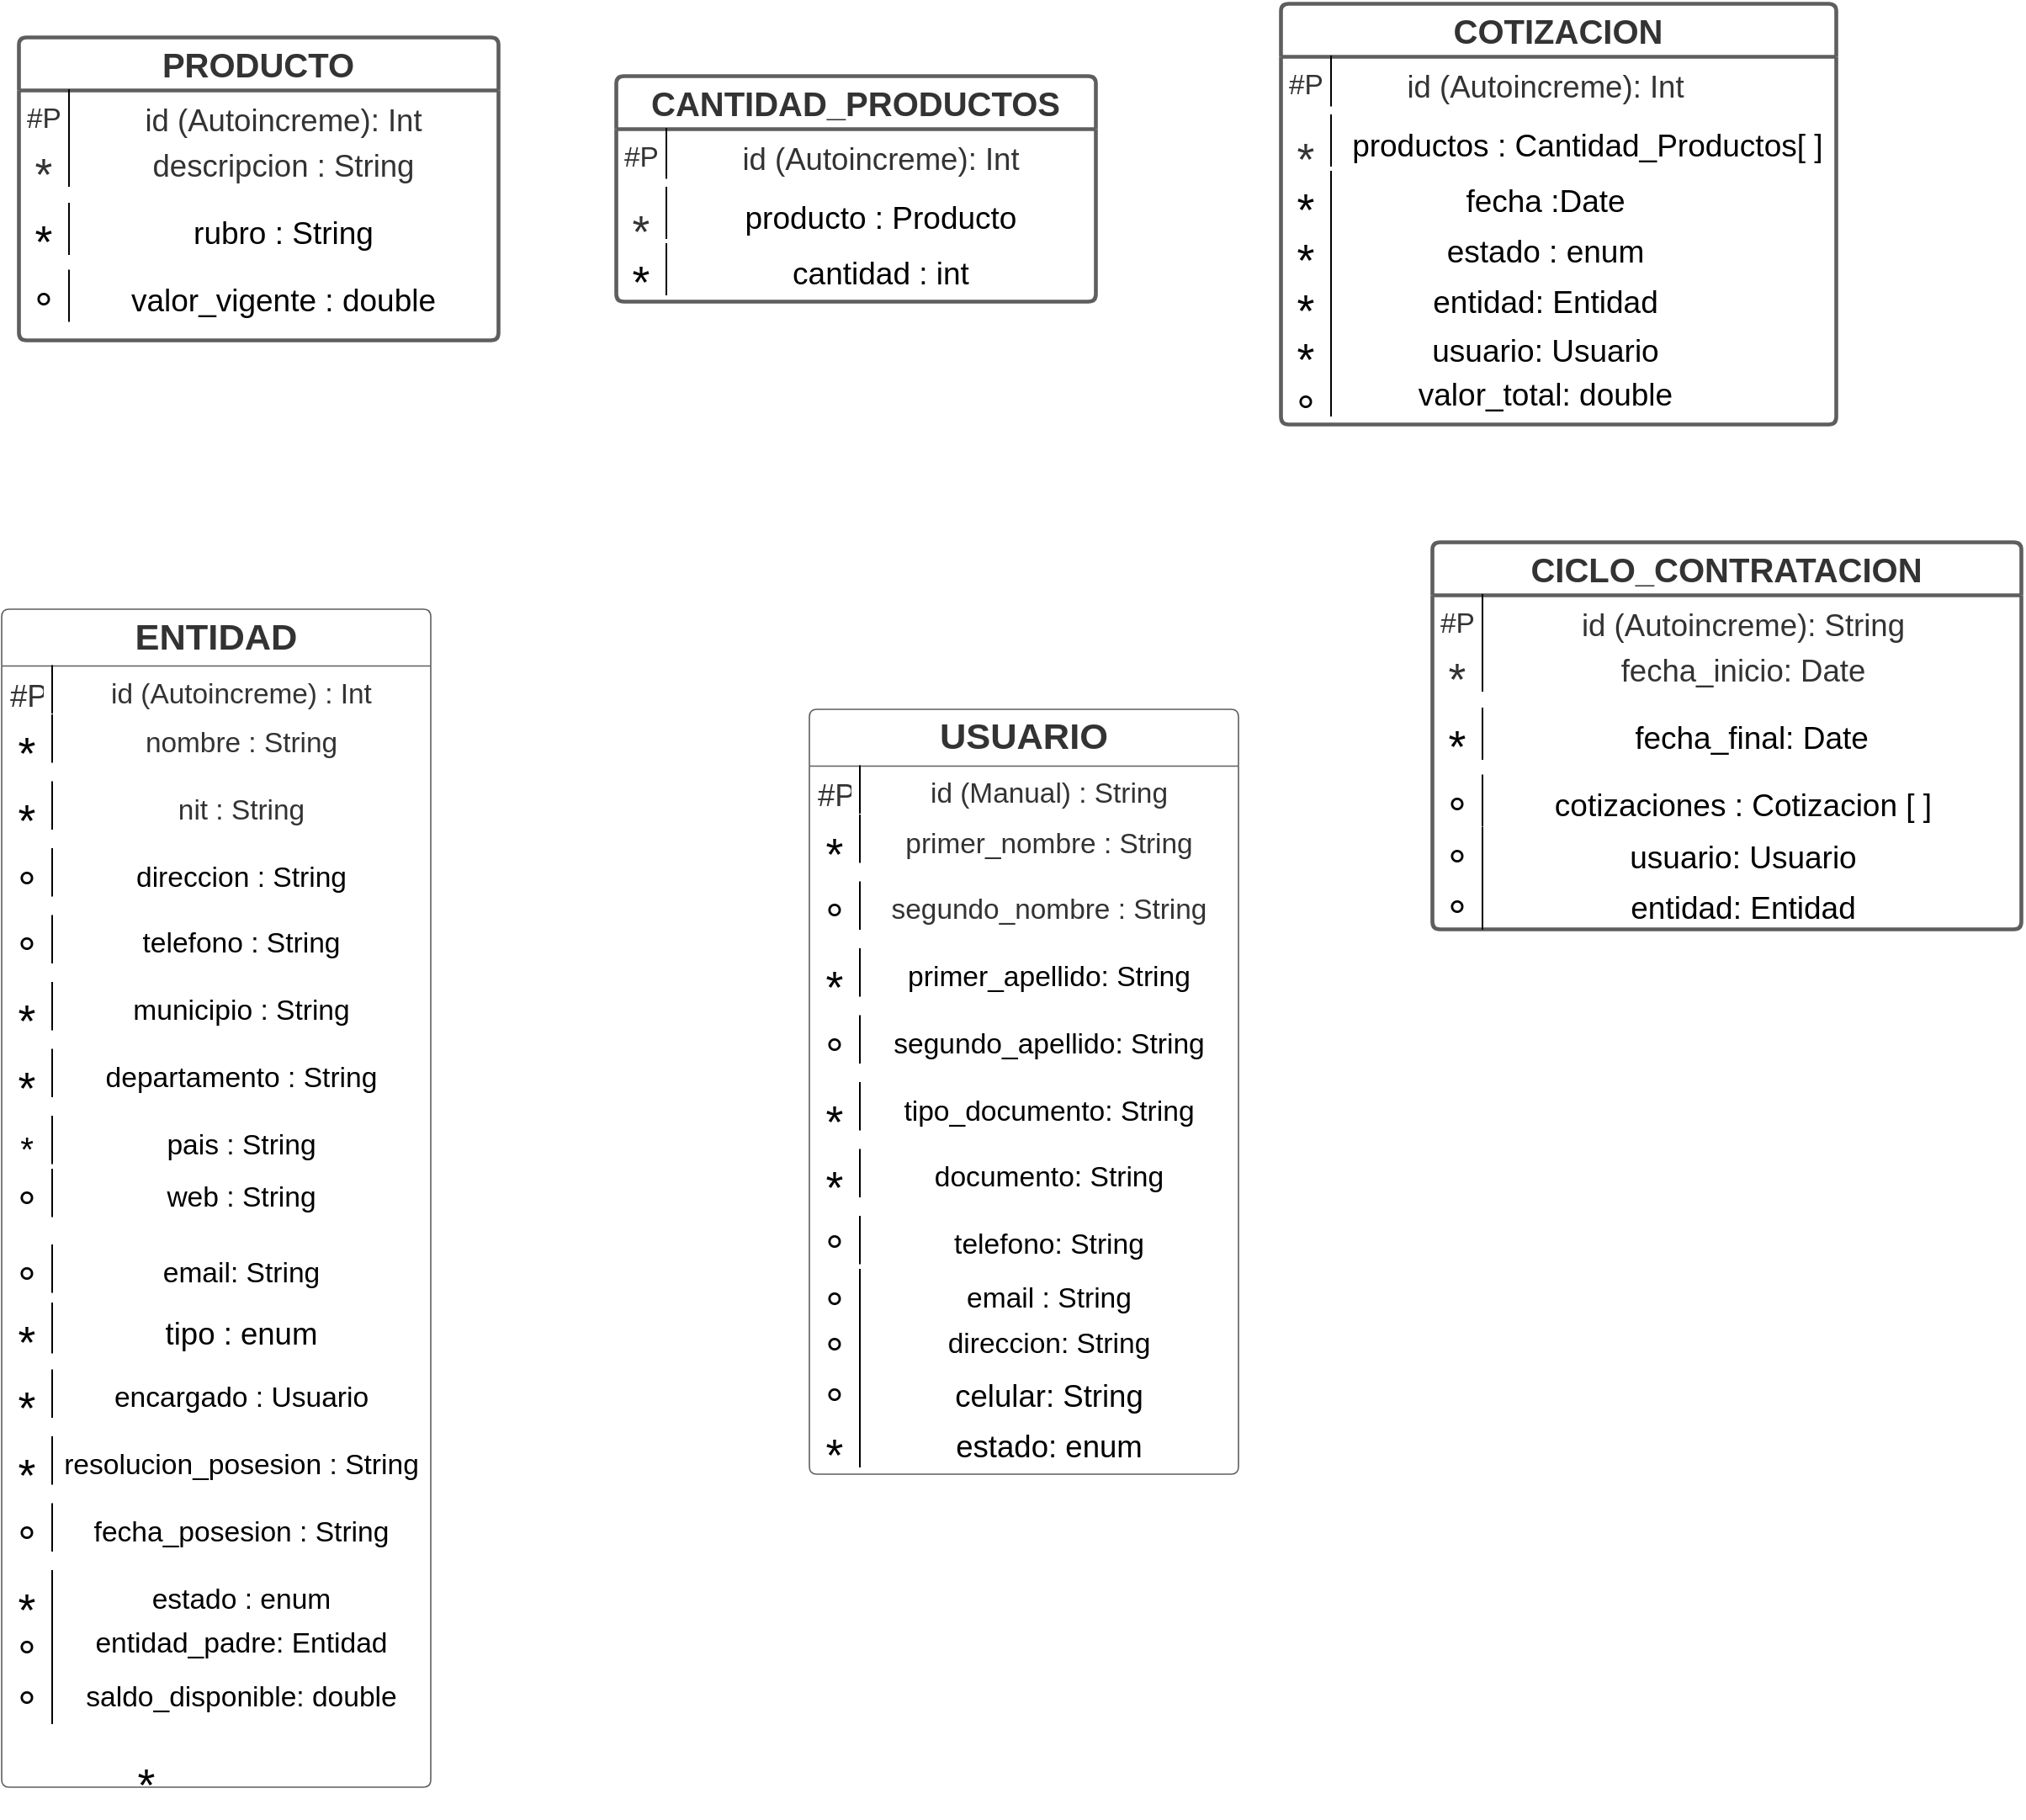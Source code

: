 <mxfile version="22.1.17" type="github">
  <diagram id="R2lEEEUBdFMjLlhIrx00" name="Page-1">
    <mxGraphModel dx="2173" dy="1787" grid="1" gridSize="10" guides="1" tooltips="1" connect="1" arrows="1" fold="1" page="1" pageScale="1" pageWidth="850" pageHeight="1100" math="0" shadow="0" extFonts="Permanent Marker^https://fonts.googleapis.com/css?family=Permanent+Marker">
      <root>
        <mxCell id="0" />
        <mxCell id="1" parent="0" />
        <mxCell id="3Bs7lHJJWiF-RkxHanO7-269" value="PRODUCTO" style="html=1;overflow=block;blockSpacing=1;swimlane;resizeParent=1;resizeParentMax=0;resizeLast=0;collapsible=0;marginBottom=0;swimlaneFillColor=#ffffff;startSize=31.5;whiteSpace=wrap;fontSize=20;fontColor=#333333;fontStyle=1;align=center;spacing=0;strokeColor=#5e5e5e;strokeOpacity=100;rounded=1;absoluteArcSize=1;arcSize=9;strokeWidth=2.3;" vertex="1" parent="1">
          <mxGeometry x="-780" y="20" width="285" height="180" as="geometry" />
        </mxCell>
        <mxCell id="3Bs7lHJJWiF-RkxHanO7-270" value="#PK" style="strokeColor=none;part=1;resizeHeight=0;verticalAlign=top;spacingLeft=4;spacingRight=4;overflow=hidden;rotatable=0;points=[[0,0.5],[1,0.5]];portConstraint=eastwest;html=1;swimlaneFillColor=#ffffff;whiteSpace=wrap;fontSize=16.7;fontColor=#333333;align=center;fillColor=none;strokeOpacity=100;" vertex="1" parent="3Bs7lHJJWiF-RkxHanO7-269">
          <mxGeometry y="31.5" width="30" height="27.75" as="geometry" />
        </mxCell>
        <mxCell id="3Bs7lHJJWiF-RkxHanO7-271" value="id (Autoincreme): Int" style="shape=partialRectangle;top=0;right=0;bottom=0;part=1;resizeHeight=0;verticalAlign=top;spacingLeft=4;spacingRight=4;overflow=hidden;rotatable=0;points=[[0,0.5],[1,0.5]];portConstraint=eastwest;html=1;swimlaneFillColor=#ffffff;whiteSpace=wrap;fontSize=18.3;fontColor=#333333;align=center;fillColor=none;strokeOpacity=100;" vertex="1" parent="3Bs7lHJJWiF-RkxHanO7-269">
          <mxGeometry x="30" y="31.5" width="255" height="29.25" as="geometry" />
        </mxCell>
        <mxCell id="3Bs7lHJJWiF-RkxHanO7-272" value="*" style="strokeColor=none;part=1;resizeHeight=0;verticalAlign=top;spacingLeft=4;spacingRight=4;overflow=hidden;rotatable=0;points=[[0,0.5],[1,0.5]];portConstraint=eastwest;html=1;swimlaneFillColor=#ffffff;whiteSpace=wrap;fontSize=26.7;fontColor=#333333;align=center;fillColor=none;strokeOpacity=100;" vertex="1" parent="3Bs7lHJJWiF-RkxHanO7-269">
          <mxGeometry y="59.25" width="30" height="39.75" as="geometry" />
        </mxCell>
        <mxCell id="3Bs7lHJJWiF-RkxHanO7-273" value="descripcion : String" style="shape=partialRectangle;top=0;right=0;bottom=0;part=1;resizeHeight=0;verticalAlign=top;spacingLeft=4;spacingRight=4;overflow=hidden;rotatable=0;points=[[0,0.5],[1,0.5]];portConstraint=eastwest;html=1;swimlaneFillColor=#ffffff;whiteSpace=wrap;fontSize=18.3;fontColor=#333333;align=center;fillColor=none;strokeOpacity=100;" vertex="1" parent="3Bs7lHJJWiF-RkxHanO7-269">
          <mxGeometry x="30" y="59.25" width="255" height="29.25" as="geometry" />
        </mxCell>
        <mxCell id="3Bs7lHJJWiF-RkxHanO7-274" value="*" style="strokeColor=none;part=1;resizeHeight=0;align=center;verticalAlign=top;spacingLeft=4;spacingRight=4;overflow=hidden;rotatable=0;points=[[0,0.5],[1,0.5]];portConstraint=eastwest;html=1;swimlaneFillColor=#ffffff;whiteSpace=wrap;fontSize=26.8;fillColor=none;strokeOpacity=100;" vertex="1" parent="3Bs7lHJJWiF-RkxHanO7-269">
          <mxGeometry y="99" width="30" height="39.75" as="geometry" />
        </mxCell>
        <mxCell id="3Bs7lHJJWiF-RkxHanO7-275" value="rubro : String" style="shape=partialRectangle;top=0;right=0;bottom=0;part=1;resizeHeight=0;verticalAlign=top;spacingLeft=4;spacingRight=4;overflow=hidden;rotatable=0;points=[[0,0.5],[1,0.5]];portConstraint=eastwest;html=1;swimlaneFillColor=#ffffff;whiteSpace=wrap;fontSize=18.5;align=center;fillColor=none;strokeOpacity=100;" vertex="1" parent="3Bs7lHJJWiF-RkxHanO7-269">
          <mxGeometry x="30" y="99" width="255" height="30" as="geometry" />
        </mxCell>
        <mxCell id="3Bs7lHJJWiF-RkxHanO7-276" value="°" style="strokeColor=none;part=1;resizeHeight=0;align=center;verticalAlign=top;spacingLeft=4;spacingRight=4;overflow=hidden;rotatable=0;points=[[0,0.5],[1,0.5]];portConstraint=eastwest;html=1;swimlaneFillColor=#ffffff;whiteSpace=wrap;fontSize=26.8;fillColor=none;strokeOpacity=100;" vertex="1" parent="3Bs7lHJJWiF-RkxHanO7-269">
          <mxGeometry y="138.75" width="30" height="39.75" as="geometry" />
        </mxCell>
        <mxCell id="3Bs7lHJJWiF-RkxHanO7-277" value="valor_vigente : double" style="shape=partialRectangle;top=0;right=0;bottom=0;part=1;resizeHeight=0;verticalAlign=top;spacingLeft=4;spacingRight=4;overflow=hidden;rotatable=0;points=[[0,0.5],[1,0.5]];portConstraint=eastwest;html=1;swimlaneFillColor=#ffffff;whiteSpace=wrap;fontSize=18.5;align=center;fillColor=none;strokeOpacity=100;" vertex="1" parent="3Bs7lHJJWiF-RkxHanO7-269">
          <mxGeometry x="30" y="138.75" width="255" height="30" as="geometry" />
        </mxCell>
        <mxCell id="3Bs7lHJJWiF-RkxHanO7-278" value="COTIZACION" style="html=1;overflow=block;blockSpacing=1;swimlane;resizeParent=1;resizeParentMax=0;resizeLast=0;collapsible=0;marginBottom=0;swimlaneFillColor=#ffffff;startSize=31.5;whiteSpace=wrap;fontSize=20;fontColor=#333333;fontStyle=1;align=center;spacing=0;strokeColor=#5e5e5e;strokeOpacity=100;rounded=1;absoluteArcSize=1;arcSize=9;strokeWidth=2.3;" vertex="1" parent="1">
          <mxGeometry x="-30" width="330" height="250" as="geometry" />
        </mxCell>
        <mxCell id="3Bs7lHJJWiF-RkxHanO7-279" value="#PK" style="strokeColor=none;part=1;resizeHeight=0;verticalAlign=top;spacingLeft=4;spacingRight=4;overflow=hidden;rotatable=0;points=[[0,0.5],[1,0.5]];portConstraint=eastwest;html=1;swimlaneFillColor=#ffffff;whiteSpace=wrap;fontSize=16.7;fontColor=#333333;align=center;fillColor=none;strokeOpacity=100;" vertex="1" parent="3Bs7lHJJWiF-RkxHanO7-278">
          <mxGeometry y="31.5" width="30" height="27.75" as="geometry" />
        </mxCell>
        <mxCell id="3Bs7lHJJWiF-RkxHanO7-280" value="id (Autoincreme): Int" style="shape=partialRectangle;top=0;right=0;bottom=0;part=1;resizeHeight=0;verticalAlign=top;spacingLeft=4;spacingRight=4;overflow=hidden;rotatable=0;points=[[0,0.5],[1,0.5]];portConstraint=eastwest;html=1;swimlaneFillColor=#ffffff;whiteSpace=wrap;fontSize=18.3;fontColor=#333333;align=center;fillColor=none;strokeOpacity=100;" vertex="1" parent="3Bs7lHJJWiF-RkxHanO7-278">
          <mxGeometry x="30" y="31.5" width="255" height="29.25" as="geometry" />
        </mxCell>
        <mxCell id="3Bs7lHJJWiF-RkxHanO7-281" value="*" style="strokeColor=none;part=1;resizeHeight=0;verticalAlign=top;spacingLeft=4;spacingRight=4;overflow=hidden;rotatable=0;points=[[0,0.5],[1,0.5]];portConstraint=eastwest;html=1;swimlaneFillColor=#ffffff;whiteSpace=wrap;fontSize=26.7;fontColor=#333333;align=center;fillColor=none;strokeOpacity=100;" vertex="1" parent="3Bs7lHJJWiF-RkxHanO7-278">
          <mxGeometry y="70" width="30" height="29" as="geometry" />
        </mxCell>
        <mxCell id="3Bs7lHJJWiF-RkxHanO7-285" value="*" style="strokeColor=none;part=1;resizeHeight=0;align=center;verticalAlign=top;spacingLeft=4;spacingRight=4;overflow=hidden;rotatable=0;points=[[0,0.5],[1,0.5]];portConstraint=eastwest;html=1;swimlaneFillColor=#ffffff;whiteSpace=wrap;fontSize=26.8;fillColor=none;strokeOpacity=100;" vertex="1" parent="3Bs7lHJJWiF-RkxHanO7-278">
          <mxGeometry y="100" width="30" height="40" as="geometry" />
        </mxCell>
        <mxCell id="3Bs7lHJJWiF-RkxHanO7-286" value="fecha :Date" style="shape=partialRectangle;top=0;right=0;bottom=0;part=1;resizeHeight=0;verticalAlign=top;spacingLeft=4;spacingRight=4;overflow=hidden;rotatable=0;points=[[0,0.5],[1,0.5]];portConstraint=eastwest;html=1;swimlaneFillColor=#ffffff;whiteSpace=wrap;fontSize=18.5;align=center;fillColor=none;strokeOpacity=100;" vertex="1" parent="3Bs7lHJJWiF-RkxHanO7-278">
          <mxGeometry x="30" y="100" width="255" height="30" as="geometry" />
        </mxCell>
        <mxCell id="3Bs7lHJJWiF-RkxHanO7-296" value="productos : Cantidad_Productos[ ]&amp;nbsp;" style="shape=partialRectangle;top=0;right=0;bottom=0;part=1;resizeHeight=0;verticalAlign=top;spacingLeft=4;spacingRight=4;overflow=hidden;rotatable=0;points=[[0,0.5],[1,0.5]];portConstraint=eastwest;html=1;swimlaneFillColor=#ffffff;whiteSpace=wrap;fontSize=18.5;align=center;fillColor=none;strokeOpacity=100;" vertex="1" parent="3Bs7lHJJWiF-RkxHanO7-278">
          <mxGeometry x="30" y="66.5" width="310" height="30" as="geometry" />
        </mxCell>
        <mxCell id="3Bs7lHJJWiF-RkxHanO7-422" value="estado : enum" style="shape=partialRectangle;top=0;right=0;bottom=0;part=1;resizeHeight=0;verticalAlign=top;spacingLeft=4;spacingRight=4;overflow=hidden;rotatable=0;points=[[0,0.5],[1,0.5]];portConstraint=eastwest;html=1;swimlaneFillColor=#ffffff;whiteSpace=wrap;fontSize=18.5;align=center;fillColor=none;strokeOpacity=100;" vertex="1" parent="3Bs7lHJJWiF-RkxHanO7-278">
          <mxGeometry x="30" y="130" width="255" height="30" as="geometry" />
        </mxCell>
        <mxCell id="3Bs7lHJJWiF-RkxHanO7-423" value="*" style="strokeColor=none;part=1;resizeHeight=0;align=center;verticalAlign=top;spacingLeft=4;spacingRight=4;overflow=hidden;rotatable=0;points=[[0,0.5],[1,0.5]];portConstraint=eastwest;html=1;swimlaneFillColor=#ffffff;whiteSpace=wrap;fontSize=26.8;fillColor=none;strokeOpacity=100;" vertex="1" parent="3Bs7lHJJWiF-RkxHanO7-278">
          <mxGeometry y="130" width="30" height="40" as="geometry" />
        </mxCell>
        <mxCell id="3Bs7lHJJWiF-RkxHanO7-424" value="entidad: Entidad" style="shape=partialRectangle;top=0;right=0;bottom=0;part=1;resizeHeight=0;verticalAlign=top;spacingLeft=4;spacingRight=4;overflow=hidden;rotatable=0;points=[[0,0.5],[1,0.5]];portConstraint=eastwest;html=1;swimlaneFillColor=#ffffff;whiteSpace=wrap;fontSize=18.5;align=center;fillColor=none;strokeOpacity=100;" vertex="1" parent="3Bs7lHJJWiF-RkxHanO7-278">
          <mxGeometry x="30" y="160" width="255" height="30" as="geometry" />
        </mxCell>
        <mxCell id="3Bs7lHJJWiF-RkxHanO7-425" value="*" style="strokeColor=none;part=1;resizeHeight=0;align=center;verticalAlign=top;spacingLeft=4;spacingRight=4;overflow=hidden;rotatable=0;points=[[0,0.5],[1,0.5]];portConstraint=eastwest;html=1;swimlaneFillColor=#ffffff;whiteSpace=wrap;fontSize=26.8;fillColor=none;strokeOpacity=100;" vertex="1" parent="3Bs7lHJJWiF-RkxHanO7-278">
          <mxGeometry y="160" width="30" height="40" as="geometry" />
        </mxCell>
        <mxCell id="3Bs7lHJJWiF-RkxHanO7-426" value="usuario: Usuario" style="shape=partialRectangle;top=0;right=0;bottom=0;part=1;resizeHeight=0;verticalAlign=top;spacingLeft=4;spacingRight=4;overflow=hidden;rotatable=0;points=[[0,0.5],[1,0.5]];portConstraint=eastwest;html=1;swimlaneFillColor=#ffffff;whiteSpace=wrap;fontSize=18.5;align=center;fillColor=none;strokeOpacity=100;" vertex="1" parent="3Bs7lHJJWiF-RkxHanO7-278">
          <mxGeometry x="30" y="189" width="255" height="30" as="geometry" />
        </mxCell>
        <mxCell id="3Bs7lHJJWiF-RkxHanO7-427" value="*" style="strokeColor=none;part=1;resizeHeight=0;align=center;verticalAlign=top;spacingLeft=4;spacingRight=4;overflow=hidden;rotatable=0;points=[[0,0.5],[1,0.5]];portConstraint=eastwest;html=1;swimlaneFillColor=#ffffff;whiteSpace=wrap;fontSize=26.8;fillColor=none;strokeOpacity=100;" vertex="1" parent="3Bs7lHJJWiF-RkxHanO7-278">
          <mxGeometry y="189" width="30" height="40" as="geometry" />
        </mxCell>
        <mxCell id="3Bs7lHJJWiF-RkxHanO7-454" value="valor_total: double" style="shape=partialRectangle;top=0;right=0;bottom=0;part=1;resizeHeight=0;verticalAlign=top;spacingLeft=4;spacingRight=4;overflow=hidden;rotatable=0;points=[[0,0.5],[1,0.5]];portConstraint=eastwest;html=1;swimlaneFillColor=#ffffff;whiteSpace=wrap;fontSize=18.5;align=center;fillColor=none;strokeOpacity=100;" vertex="1" parent="3Bs7lHJJWiF-RkxHanO7-278">
          <mxGeometry x="30" y="215" width="255" height="30" as="geometry" />
        </mxCell>
        <mxCell id="3Bs7lHJJWiF-RkxHanO7-455" value="°" style="strokeColor=none;part=1;resizeHeight=0;align=center;verticalAlign=top;spacingLeft=4;spacingRight=4;overflow=hidden;rotatable=0;points=[[0,0.5],[1,0.5]];portConstraint=eastwest;html=1;swimlaneFillColor=#ffffff;whiteSpace=wrap;fontSize=26.8;fillColor=none;strokeOpacity=100;" vertex="1" parent="3Bs7lHJJWiF-RkxHanO7-278">
          <mxGeometry y="220" width="30" height="45" as="geometry" />
        </mxCell>
        <mxCell id="3Bs7lHJJWiF-RkxHanO7-306" value="ENTIDAD" style="html=1;overflow=block;blockSpacing=1;swimlane;resizeParent=1;resizeParentMax=0;resizeLast=0;collapsible=0;marginBottom=0;swimlaneFillColor=#ffffff;startSize=33.75;whiteSpace=wrap;fontSize=21.7;fontColor=#333333;fontStyle=1;align=center;spacing=0;strokeColor=#5e5e5e;strokeOpacity=100;rounded=1;absoluteArcSize=1;arcSize=9;strokeWidth=0.8;" vertex="1" parent="1">
          <mxGeometry x="-790" y="360" width="255" height="700" as="geometry" />
        </mxCell>
        <mxCell id="3Bs7lHJJWiF-RkxHanO7-307" value="#PK" style="strokeColor=none;part=1;resizeHeight=0;verticalAlign=top;spacingLeft=4;spacingRight=4;overflow=hidden;rotatable=0;points=[[0,0.5],[1,0.5]];portConstraint=eastwest;html=1;swimlaneFillColor=#ffffff;whiteSpace=wrap;fontSize=18.3;fontColor=#333333;align=center;fillColor=none;strokeOpacity=100;" vertex="1" parent="3Bs7lHJJWiF-RkxHanO7-306">
          <mxGeometry y="33.75" width="30" height="29.25" as="geometry" />
        </mxCell>
        <mxCell id="3Bs7lHJJWiF-RkxHanO7-308" value="id (Autoincreme) : Int" style="shape=partialRectangle;top=0;right=0;bottom=0;part=1;resizeHeight=0;verticalAlign=top;spacingLeft=4;spacingRight=4;overflow=hidden;rotatable=0;points=[[0,0.5],[1,0.5]];portConstraint=eastwest;html=1;swimlaneFillColor=#ffffff;whiteSpace=wrap;fontSize=16.7;fontColor=#333333;align=center;fillColor=none;strokeOpacity=100;" vertex="1" parent="3Bs7lHJJWiF-RkxHanO7-306">
          <mxGeometry x="30" y="33.75" width="225" height="27.75" as="geometry" />
        </mxCell>
        <mxCell id="3Bs7lHJJWiF-RkxHanO7-309" value="*" style="strokeColor=none;part=1;resizeHeight=0;verticalAlign=top;spacingLeft=4;spacingRight=4;overflow=hidden;rotatable=0;points=[[0,0.5],[1,0.5]];portConstraint=eastwest;html=1;swimlaneFillColor=#ffffff;whiteSpace=wrap;fontSize=26.8;align=center;fillColor=none;strokeOpacity=100;" vertex="1" parent="3Bs7lHJJWiF-RkxHanO7-306">
          <mxGeometry y="63" width="30" height="39.75" as="geometry" />
        </mxCell>
        <mxCell id="3Bs7lHJJWiF-RkxHanO7-310" value="nombre : String" style="shape=partialRectangle;top=0;right=0;bottom=0;part=1;resizeHeight=0;verticalAlign=top;spacingLeft=4;spacingRight=4;overflow=hidden;rotatable=0;points=[[0,0.5],[1,0.5]];portConstraint=eastwest;html=1;swimlaneFillColor=#ffffff;whiteSpace=wrap;fontSize=16.7;fontColor=#333333;align=center;fillColor=none;strokeOpacity=100;" vertex="1" parent="3Bs7lHJJWiF-RkxHanO7-306">
          <mxGeometry x="30" y="63" width="225" height="27.75" as="geometry" />
        </mxCell>
        <mxCell id="3Bs7lHJJWiF-RkxHanO7-311" value="*" style="strokeColor=none;part=1;resizeHeight=0;verticalAlign=top;spacingLeft=4;spacingRight=4;overflow=hidden;rotatable=0;points=[[0,0.5],[1,0.5]];portConstraint=eastwest;html=1;swimlaneFillColor=#ffffff;whiteSpace=wrap;fontSize=26.8;align=center;fillColor=none;strokeOpacity=100;" vertex="1" parent="3Bs7lHJJWiF-RkxHanO7-306">
          <mxGeometry y="102.75" width="30" height="39.75" as="geometry" />
        </mxCell>
        <mxCell id="3Bs7lHJJWiF-RkxHanO7-312" value="nit : String" style="shape=partialRectangle;top=0;right=0;bottom=0;part=1;resizeHeight=0;verticalAlign=top;spacingLeft=4;spacingRight=4;overflow=hidden;rotatable=0;points=[[0,0.5],[1,0.5]];portConstraint=eastwest;html=1;swimlaneFillColor=#ffffff;whiteSpace=wrap;fontSize=16.7;fontColor=#333333;align=center;fillColor=none;strokeOpacity=100;" vertex="1" parent="3Bs7lHJJWiF-RkxHanO7-306">
          <mxGeometry x="30" y="102.75" width="225" height="27.75" as="geometry" />
        </mxCell>
        <mxCell id="3Bs7lHJJWiF-RkxHanO7-313" value="°" style="strokeColor=none;part=1;resizeHeight=0;align=center;verticalAlign=top;spacingLeft=4;spacingRight=4;overflow=hidden;rotatable=0;points=[[0,0.5],[1,0.5]];portConstraint=eastwest;html=1;swimlaneFillColor=#ffffff;whiteSpace=wrap;fontSize=26.8;fillColor=none;strokeOpacity=100;" vertex="1" parent="3Bs7lHJJWiF-RkxHanO7-306">
          <mxGeometry y="142.5" width="30" height="39.75" as="geometry" />
        </mxCell>
        <mxCell id="3Bs7lHJJWiF-RkxHanO7-314" value="direccion : String" style="shape=partialRectangle;top=0;right=0;bottom=0;part=1;resizeHeight=0;verticalAlign=top;spacingLeft=4;spacingRight=4;overflow=hidden;rotatable=0;points=[[0,0.5],[1,0.5]];portConstraint=eastwest;html=1;swimlaneFillColor=#ffffff;whiteSpace=wrap;fontSize=16.8;align=center;fillColor=none;strokeOpacity=100;" vertex="1" parent="3Bs7lHJJWiF-RkxHanO7-306">
          <mxGeometry x="30" y="142.5" width="225" height="27.75" as="geometry" />
        </mxCell>
        <mxCell id="3Bs7lHJJWiF-RkxHanO7-315" value="°" style="strokeColor=none;part=1;resizeHeight=0;align=center;verticalAlign=top;spacingLeft=4;spacingRight=4;overflow=hidden;rotatable=0;points=[[0,0.5],[1,0.5]];portConstraint=eastwest;html=1;swimlaneFillColor=#ffffff;whiteSpace=wrap;fontSize=26.8;fillColor=none;strokeOpacity=100;" vertex="1" parent="3Bs7lHJJWiF-RkxHanO7-306">
          <mxGeometry y="182.25" width="30" height="39.75" as="geometry" />
        </mxCell>
        <mxCell id="3Bs7lHJJWiF-RkxHanO7-316" value="telefono : String" style="shape=partialRectangle;top=0;right=0;bottom=0;part=1;resizeHeight=0;verticalAlign=top;spacingLeft=4;spacingRight=4;overflow=hidden;rotatable=0;points=[[0,0.5],[1,0.5]];portConstraint=eastwest;html=1;swimlaneFillColor=#ffffff;whiteSpace=wrap;fontSize=16.8;align=center;fillColor=none;strokeOpacity=100;" vertex="1" parent="3Bs7lHJJWiF-RkxHanO7-306">
          <mxGeometry x="30" y="182.25" width="225" height="27.75" as="geometry" />
        </mxCell>
        <mxCell id="3Bs7lHJJWiF-RkxHanO7-317" value="*" style="strokeColor=none;part=1;resizeHeight=0;align=center;verticalAlign=top;spacingLeft=4;spacingRight=4;overflow=hidden;rotatable=0;points=[[0,0.5],[1,0.5]];portConstraint=eastwest;html=1;swimlaneFillColor=#ffffff;whiteSpace=wrap;fontSize=26.8;fillColor=none;strokeOpacity=100;" vertex="1" parent="3Bs7lHJJWiF-RkxHanO7-306">
          <mxGeometry y="222" width="30" height="39.75" as="geometry" />
        </mxCell>
        <mxCell id="3Bs7lHJJWiF-RkxHanO7-318" value="municipio : String" style="shape=partialRectangle;top=0;right=0;bottom=0;part=1;resizeHeight=0;verticalAlign=top;spacingLeft=4;spacingRight=4;overflow=hidden;rotatable=0;points=[[0,0.5],[1,0.5]];portConstraint=eastwest;html=1;swimlaneFillColor=#ffffff;whiteSpace=wrap;fontSize=16.8;align=center;fillColor=none;strokeOpacity=100;" vertex="1" parent="3Bs7lHJJWiF-RkxHanO7-306">
          <mxGeometry x="30" y="222" width="225" height="27.75" as="geometry" />
        </mxCell>
        <mxCell id="3Bs7lHJJWiF-RkxHanO7-319" value="*" style="strokeColor=none;part=1;resizeHeight=0;align=center;verticalAlign=top;spacingLeft=4;spacingRight=4;overflow=hidden;rotatable=0;points=[[0,0.5],[1,0.5]];portConstraint=eastwest;html=1;swimlaneFillColor=#ffffff;whiteSpace=wrap;fontSize=26.8;fillColor=none;strokeOpacity=100;" vertex="1" parent="3Bs7lHJJWiF-RkxHanO7-306">
          <mxGeometry y="261.75" width="30" height="39.75" as="geometry" />
        </mxCell>
        <mxCell id="3Bs7lHJJWiF-RkxHanO7-320" value="departamento : String" style="shape=partialRectangle;top=0;right=0;bottom=0;part=1;resizeHeight=0;verticalAlign=top;spacingLeft=4;spacingRight=4;overflow=hidden;rotatable=0;points=[[0,0.5],[1,0.5]];portConstraint=eastwest;html=1;swimlaneFillColor=#ffffff;whiteSpace=wrap;fontSize=16.8;align=center;fillColor=none;strokeOpacity=100;" vertex="1" parent="3Bs7lHJJWiF-RkxHanO7-306">
          <mxGeometry x="30" y="261.75" width="225" height="27.75" as="geometry" />
        </mxCell>
        <mxCell id="3Bs7lHJJWiF-RkxHanO7-321" value="*" style="strokeColor=none;part=1;resizeHeight=0;align=center;verticalAlign=top;spacingLeft=4;spacingRight=4;overflow=hidden;rotatable=0;points=[[0,0.5],[1,0.5]];portConstraint=eastwest;html=1;swimlaneFillColor=#ffffff;whiteSpace=wrap;fontSize=20.2;fillColor=none;strokeOpacity=100;" vertex="1" parent="3Bs7lHJJWiF-RkxHanO7-306">
          <mxGeometry y="301.5" width="30" height="31.5" as="geometry" />
        </mxCell>
        <mxCell id="3Bs7lHJJWiF-RkxHanO7-322" value="pais : String" style="shape=partialRectangle;top=0;right=0;bottom=0;part=1;resizeHeight=0;verticalAlign=top;spacingLeft=4;spacingRight=4;overflow=hidden;rotatable=0;points=[[0,0.5],[1,0.5]];portConstraint=eastwest;html=1;swimlaneFillColor=#ffffff;whiteSpace=wrap;fontSize=16.8;align=center;fillColor=none;strokeOpacity=100;" vertex="1" parent="3Bs7lHJJWiF-RkxHanO7-306">
          <mxGeometry x="30" y="301.5" width="225" height="27.75" as="geometry" />
        </mxCell>
        <mxCell id="3Bs7lHJJWiF-RkxHanO7-323" value="°" style="strokeColor=none;part=1;resizeHeight=0;align=center;verticalAlign=top;spacingLeft=4;spacingRight=4;overflow=hidden;rotatable=0;points=[[0,0.5],[1,0.5]];portConstraint=eastwest;html=1;swimlaneFillColor=#ffffff;whiteSpace=wrap;fontSize=26.8;fillColor=none;strokeOpacity=100;" vertex="1" parent="3Bs7lHJJWiF-RkxHanO7-306">
          <mxGeometry y="333" width="30" height="39.75" as="geometry" />
        </mxCell>
        <mxCell id="3Bs7lHJJWiF-RkxHanO7-324" value="web : String" style="shape=partialRectangle;top=0;right=0;bottom=0;part=1;resizeHeight=0;verticalAlign=top;spacingLeft=4;spacingRight=4;overflow=hidden;rotatable=0;points=[[0,0.5],[1,0.5]];portConstraint=eastwest;html=1;swimlaneFillColor=#ffffff;whiteSpace=wrap;fontSize=16.8;align=center;fillColor=none;strokeOpacity=100;" vertex="1" parent="3Bs7lHJJWiF-RkxHanO7-306">
          <mxGeometry x="30" y="333" width="225" height="27.75" as="geometry" />
        </mxCell>
        <mxCell id="3Bs7lHJJWiF-RkxHanO7-325" value="&lt;div style=&quot;display: flex; justify-content: center; text-align: center; align-items: baseline; font-size: 0; line-height: 1.25;margin-top: -2px;&quot;&gt;&lt;span&gt;°&lt;br&gt;&lt;/span&gt;&lt;/div&gt;" style="strokeColor=none;part=1;resizeHeight=0;align=center;verticalAlign=top;spacingLeft=4;spacingRight=4;overflow=hidden;rotatable=0;points=[[0,0.5],[1,0.5]];portConstraint=eastwest;html=1;swimlaneFillColor=#ffffff;whiteSpace=wrap;fontSize=26.8;fillColor=none;strokeOpacity=100;" vertex="1" parent="3Bs7lHJJWiF-RkxHanO7-306">
          <mxGeometry y="372.75" width="30" height="39.75" as="geometry" />
        </mxCell>
        <mxCell id="3Bs7lHJJWiF-RkxHanO7-327" value="*" style="strokeColor=none;part=1;resizeHeight=0;align=center;verticalAlign=top;spacingLeft=4;spacingRight=4;overflow=hidden;rotatable=0;points=[[0,0.5],[1,0.5]];portConstraint=eastwest;html=1;swimlaneFillColor=#ffffff;whiteSpace=wrap;fontSize=26.7;fillColor=none;strokeOpacity=100;" vertex="1" parent="3Bs7lHJJWiF-RkxHanO7-306">
          <mxGeometry y="412.5" width="30" height="39.75" as="geometry" />
        </mxCell>
        <mxCell id="3Bs7lHJJWiF-RkxHanO7-328" value="tipo : enum" style="shape=partialRectangle;top=0;right=0;bottom=0;part=1;resizeHeight=0;verticalAlign=top;spacingLeft=4;spacingRight=4;overflow=hidden;rotatable=0;points=[[0,0.5],[1,0.5]];portConstraint=eastwest;html=1;swimlaneFillColor=#ffffff;whiteSpace=wrap;fontSize=18.3;align=center;fillColor=none;strokeOpacity=100;" vertex="1" parent="3Bs7lHJJWiF-RkxHanO7-306">
          <mxGeometry x="30" y="412.5" width="225" height="29.25" as="geometry" />
        </mxCell>
        <mxCell id="3Bs7lHJJWiF-RkxHanO7-329" value="*" style="strokeColor=none;part=1;resizeHeight=0;align=center;verticalAlign=top;spacingLeft=4;spacingRight=4;overflow=hidden;rotatable=0;points=[[0,0.5],[1,0.5]];portConstraint=eastwest;html=1;swimlaneFillColor=#ffffff;whiteSpace=wrap;fontSize=26.8;fillColor=none;strokeOpacity=100;" vertex="1" parent="3Bs7lHJJWiF-RkxHanO7-306">
          <mxGeometry y="452.25" width="30" height="39.75" as="geometry" />
        </mxCell>
        <mxCell id="3Bs7lHJJWiF-RkxHanO7-330" value="encargado : Usuario" style="shape=partialRectangle;top=0;right=0;bottom=0;part=1;resizeHeight=0;verticalAlign=top;spacingLeft=4;spacingRight=4;overflow=hidden;rotatable=0;points=[[0,0.5],[1,0.5]];portConstraint=eastwest;html=1;swimlaneFillColor=#ffffff;whiteSpace=wrap;fontSize=16.8;align=center;fillColor=none;strokeOpacity=100;" vertex="1" parent="3Bs7lHJJWiF-RkxHanO7-306">
          <mxGeometry x="30" y="452.25" width="225" height="27.75" as="geometry" />
        </mxCell>
        <mxCell id="3Bs7lHJJWiF-RkxHanO7-331" value="*" style="strokeColor=none;part=1;resizeHeight=0;align=center;verticalAlign=top;spacingLeft=4;spacingRight=4;overflow=hidden;rotatable=0;points=[[0,0.5],[1,0.5]];portConstraint=eastwest;html=1;swimlaneFillColor=#ffffff;whiteSpace=wrap;fontSize=26.8;fillColor=none;strokeOpacity=100;" vertex="1" parent="3Bs7lHJJWiF-RkxHanO7-306">
          <mxGeometry y="492" width="30" height="39.75" as="geometry" />
        </mxCell>
        <mxCell id="3Bs7lHJJWiF-RkxHanO7-332" value="resolucion_posesion : String" style="shape=partialRectangle;top=0;right=0;bottom=0;part=1;resizeHeight=0;verticalAlign=top;spacingLeft=4;spacingRight=4;overflow=hidden;rotatable=0;points=[[0,0.5],[1,0.5]];portConstraint=eastwest;html=1;swimlaneFillColor=#ffffff;whiteSpace=wrap;fontSize=16.8;align=center;fillColor=none;strokeOpacity=100;" vertex="1" parent="3Bs7lHJJWiF-RkxHanO7-306">
          <mxGeometry x="30" y="492" width="225" height="27.75" as="geometry" />
        </mxCell>
        <mxCell id="3Bs7lHJJWiF-RkxHanO7-333" value="°" style="strokeColor=none;part=1;resizeHeight=0;align=center;verticalAlign=top;spacingLeft=4;spacingRight=4;overflow=hidden;rotatable=0;points=[[0,0.5],[1,0.5]];portConstraint=eastwest;html=1;swimlaneFillColor=#ffffff;whiteSpace=wrap;fontSize=26.8;fillColor=none;strokeOpacity=100;" vertex="1" parent="3Bs7lHJJWiF-RkxHanO7-306">
          <mxGeometry y="531.75" width="30" height="39.75" as="geometry" />
        </mxCell>
        <mxCell id="3Bs7lHJJWiF-RkxHanO7-334" value="fecha_posesion : String" style="shape=partialRectangle;top=0;right=0;bottom=0;part=1;resizeHeight=0;verticalAlign=top;spacingLeft=4;spacingRight=4;overflow=hidden;rotatable=0;points=[[0,0.5],[1,0.5]];portConstraint=eastwest;html=1;swimlaneFillColor=#ffffff;whiteSpace=wrap;fontSize=16.8;align=center;fillColor=none;strokeOpacity=100;" vertex="1" parent="3Bs7lHJJWiF-RkxHanO7-306">
          <mxGeometry x="30" y="531.75" width="225" height="27.75" as="geometry" />
        </mxCell>
        <mxCell id="3Bs7lHJJWiF-RkxHanO7-335" value="*" style="strokeColor=none;part=1;resizeHeight=0;align=center;verticalAlign=top;spacingLeft=4;spacingRight=4;overflow=hidden;rotatable=0;points=[[0,0.5],[1,0.5]];portConstraint=eastwest;html=1;swimlaneFillColor=#ffffff;whiteSpace=wrap;fontSize=26.8;fillColor=none;strokeOpacity=100;" vertex="1" parent="3Bs7lHJJWiF-RkxHanO7-306">
          <mxGeometry y="571.5" width="30" height="39.75" as="geometry" />
        </mxCell>
        <mxCell id="3Bs7lHJJWiF-RkxHanO7-336" value="estado : enum" style="shape=partialRectangle;top=0;right=0;bottom=0;part=1;resizeHeight=0;verticalAlign=top;spacingLeft=4;spacingRight=4;overflow=hidden;rotatable=0;points=[[0,0.5],[1,0.5]];portConstraint=eastwest;html=1;swimlaneFillColor=#ffffff;whiteSpace=wrap;fontSize=16.8;align=center;fillColor=none;strokeOpacity=100;" vertex="1" parent="3Bs7lHJJWiF-RkxHanO7-306">
          <mxGeometry x="30" y="571.5" width="225" height="27.75" as="geometry" />
        </mxCell>
        <mxCell id="3Bs7lHJJWiF-RkxHanO7-343" value="email: String" style="shape=partialRectangle;top=0;right=0;bottom=0;part=1;resizeHeight=0;verticalAlign=top;spacingLeft=4;spacingRight=4;overflow=hidden;rotatable=0;points=[[0,0.5],[1,0.5]];portConstraint=eastwest;html=1;swimlaneFillColor=#ffffff;whiteSpace=wrap;fontSize=16.8;align=center;fillColor=none;strokeOpacity=100;" vertex="1" parent="3Bs7lHJJWiF-RkxHanO7-306">
          <mxGeometry x="30" y="378" width="225" height="27.75" as="geometry" />
        </mxCell>
        <mxCell id="3Bs7lHJJWiF-RkxHanO7-344" value="°" style="strokeColor=none;part=1;resizeHeight=0;align=center;verticalAlign=top;spacingLeft=4;spacingRight=4;overflow=hidden;rotatable=0;points=[[0,0.5],[1,0.5]];portConstraint=eastwest;html=1;swimlaneFillColor=#ffffff;whiteSpace=wrap;fontSize=26.8;fillColor=none;strokeOpacity=100;" vertex="1" parent="3Bs7lHJJWiF-RkxHanO7-306">
          <mxGeometry y="378" width="30" height="39.75" as="geometry" />
        </mxCell>
        <mxCell id="3Bs7lHJJWiF-RkxHanO7-413" value="entidad_padre: Entidad" style="shape=partialRectangle;top=0;right=0;bottom=0;part=1;resizeHeight=0;verticalAlign=top;spacingLeft=4;spacingRight=4;overflow=hidden;rotatable=0;points=[[0,0.5],[1,0.5]];portConstraint=eastwest;html=1;swimlaneFillColor=#ffffff;whiteSpace=wrap;fontSize=16.8;align=center;fillColor=none;strokeOpacity=100;" vertex="1" parent="3Bs7lHJJWiF-RkxHanO7-306">
          <mxGeometry x="30" y="598" width="225" height="32" as="geometry" />
        </mxCell>
        <mxCell id="3Bs7lHJJWiF-RkxHanO7-429" value="°" style="strokeColor=none;part=1;resizeHeight=0;align=center;verticalAlign=top;spacingLeft=4;spacingRight=4;overflow=hidden;rotatable=0;points=[[0,0.5],[1,0.5]];portConstraint=eastwest;html=1;swimlaneFillColor=#ffffff;whiteSpace=wrap;fontSize=26.8;fillColor=none;strokeOpacity=100;" vertex="1" parent="3Bs7lHJJWiF-RkxHanO7-306">
          <mxGeometry y="600" width="30" height="39.75" as="geometry" />
        </mxCell>
        <mxCell id="3Bs7lHJJWiF-RkxHanO7-443" value="saldo_disponible: double" style="shape=partialRectangle;top=0;right=0;bottom=0;part=1;resizeHeight=0;verticalAlign=top;spacingLeft=4;spacingRight=4;overflow=hidden;rotatable=0;points=[[0,0.5],[1,0.5]];portConstraint=eastwest;html=1;swimlaneFillColor=#ffffff;whiteSpace=wrap;fontSize=16.8;align=center;fillColor=none;strokeOpacity=100;" vertex="1" parent="3Bs7lHJJWiF-RkxHanO7-306">
          <mxGeometry x="30" y="630" width="225" height="32" as="geometry" />
        </mxCell>
        <mxCell id="3Bs7lHJJWiF-RkxHanO7-444" value="°" style="strokeColor=none;part=1;resizeHeight=0;align=center;verticalAlign=top;spacingLeft=4;spacingRight=4;overflow=hidden;rotatable=0;points=[[0,0.5],[1,0.5]];portConstraint=eastwest;html=1;swimlaneFillColor=#ffffff;whiteSpace=wrap;fontSize=26.8;fillColor=none;strokeOpacity=100;" vertex="1" parent="3Bs7lHJJWiF-RkxHanO7-306">
          <mxGeometry y="630" width="30" height="39.75" as="geometry" />
        </mxCell>
        <mxCell id="3Bs7lHJJWiF-RkxHanO7-345" value="USUARIO" style="html=1;overflow=block;blockSpacing=1;swimlane;resizeParent=1;resizeParentMax=0;resizeLast=0;collapsible=0;marginBottom=0;swimlaneFillColor=#ffffff;startSize=33.75;whiteSpace=wrap;fontSize=21.7;fontColor=#333333;fontStyle=1;align=center;spacing=0;strokeColor=#5e5e5e;strokeOpacity=100;rounded=1;absoluteArcSize=1;arcSize=9;strokeWidth=0.8;" vertex="1" parent="1">
          <mxGeometry x="-310" y="419.5" width="255" height="454.5" as="geometry" />
        </mxCell>
        <mxCell id="3Bs7lHJJWiF-RkxHanO7-346" value="#PK" style="strokeColor=none;part=1;resizeHeight=0;verticalAlign=top;spacingLeft=4;spacingRight=4;overflow=hidden;rotatable=0;points=[[0,0.5],[1,0.5]];portConstraint=eastwest;html=1;swimlaneFillColor=#ffffff;whiteSpace=wrap;fontSize=18.3;fontColor=#333333;align=center;fillColor=none;strokeOpacity=100;" vertex="1" parent="3Bs7lHJJWiF-RkxHanO7-345">
          <mxGeometry y="33.75" width="30" height="29.25" as="geometry" />
        </mxCell>
        <mxCell id="3Bs7lHJJWiF-RkxHanO7-347" value="id (Manual) : String" style="shape=partialRectangle;top=0;right=0;bottom=0;part=1;resizeHeight=0;verticalAlign=top;spacingLeft=4;spacingRight=4;overflow=hidden;rotatable=0;points=[[0,0.5],[1,0.5]];portConstraint=eastwest;html=1;swimlaneFillColor=#ffffff;whiteSpace=wrap;fontSize=16.7;fontColor=#333333;align=center;fillColor=none;strokeOpacity=100;" vertex="1" parent="3Bs7lHJJWiF-RkxHanO7-345">
          <mxGeometry x="30" y="33.75" width="225" height="27.75" as="geometry" />
        </mxCell>
        <mxCell id="3Bs7lHJJWiF-RkxHanO7-348" value="*" style="strokeColor=none;part=1;resizeHeight=0;verticalAlign=top;spacingLeft=4;spacingRight=4;overflow=hidden;rotatable=0;points=[[0,0.5],[1,0.5]];portConstraint=eastwest;html=1;swimlaneFillColor=#ffffff;whiteSpace=wrap;fontSize=26.8;align=center;fillColor=none;strokeOpacity=100;" vertex="1" parent="3Bs7lHJJWiF-RkxHanO7-345">
          <mxGeometry y="63" width="30" height="39.75" as="geometry" />
        </mxCell>
        <mxCell id="3Bs7lHJJWiF-RkxHanO7-349" value="primer_nombre : String" style="shape=partialRectangle;top=0;right=0;bottom=0;part=1;resizeHeight=0;verticalAlign=top;spacingLeft=4;spacingRight=4;overflow=hidden;rotatable=0;points=[[0,0.5],[1,0.5]];portConstraint=eastwest;html=1;swimlaneFillColor=#ffffff;whiteSpace=wrap;fontSize=16.7;fontColor=#333333;align=center;fillColor=none;strokeOpacity=100;" vertex="1" parent="3Bs7lHJJWiF-RkxHanO7-345">
          <mxGeometry x="30" y="63" width="225" height="27.75" as="geometry" />
        </mxCell>
        <mxCell id="3Bs7lHJJWiF-RkxHanO7-350" value="°" style="strokeColor=none;part=1;resizeHeight=0;verticalAlign=top;spacingLeft=4;spacingRight=4;overflow=hidden;rotatable=0;points=[[0,0.5],[1,0.5]];portConstraint=eastwest;html=1;swimlaneFillColor=#ffffff;whiteSpace=wrap;fontSize=26.8;align=center;fillColor=none;strokeOpacity=100;" vertex="1" parent="3Bs7lHJJWiF-RkxHanO7-345">
          <mxGeometry y="102.75" width="30" height="39.75" as="geometry" />
        </mxCell>
        <mxCell id="3Bs7lHJJWiF-RkxHanO7-351" value="segundo_nombre : String" style="shape=partialRectangle;top=0;right=0;bottom=0;part=1;resizeHeight=0;verticalAlign=top;spacingLeft=4;spacingRight=4;overflow=hidden;rotatable=0;points=[[0,0.5],[1,0.5]];portConstraint=eastwest;html=1;swimlaneFillColor=#ffffff;whiteSpace=wrap;fontSize=16.7;fontColor=#333333;align=center;fillColor=none;strokeOpacity=100;" vertex="1" parent="3Bs7lHJJWiF-RkxHanO7-345">
          <mxGeometry x="30" y="102.75" width="225" height="27.75" as="geometry" />
        </mxCell>
        <mxCell id="3Bs7lHJJWiF-RkxHanO7-352" value="*" style="strokeColor=none;part=1;resizeHeight=0;align=center;verticalAlign=top;spacingLeft=4;spacingRight=4;overflow=hidden;rotatable=0;points=[[0,0.5],[1,0.5]];portConstraint=eastwest;html=1;swimlaneFillColor=#ffffff;whiteSpace=wrap;fontSize=26.8;fillColor=none;strokeOpacity=100;" vertex="1" parent="3Bs7lHJJWiF-RkxHanO7-345">
          <mxGeometry y="142.5" width="30" height="39.75" as="geometry" />
        </mxCell>
        <mxCell id="3Bs7lHJJWiF-RkxHanO7-353" value="primer_apellido: String" style="shape=partialRectangle;top=0;right=0;bottom=0;part=1;resizeHeight=0;verticalAlign=top;spacingLeft=4;spacingRight=4;overflow=hidden;rotatable=0;points=[[0,0.5],[1,0.5]];portConstraint=eastwest;html=1;swimlaneFillColor=#ffffff;whiteSpace=wrap;fontSize=16.8;align=center;fillColor=none;strokeOpacity=100;" vertex="1" parent="3Bs7lHJJWiF-RkxHanO7-345">
          <mxGeometry x="30" y="142.5" width="225" height="27.75" as="geometry" />
        </mxCell>
        <mxCell id="3Bs7lHJJWiF-RkxHanO7-354" value="°" style="strokeColor=none;part=1;resizeHeight=0;align=center;verticalAlign=top;spacingLeft=4;spacingRight=4;overflow=hidden;rotatable=0;points=[[0,0.5],[1,0.5]];portConstraint=eastwest;html=1;swimlaneFillColor=#ffffff;whiteSpace=wrap;fontSize=26.8;fillColor=none;strokeOpacity=100;" vertex="1" parent="3Bs7lHJJWiF-RkxHanO7-345">
          <mxGeometry y="182.25" width="30" height="39.75" as="geometry" />
        </mxCell>
        <mxCell id="3Bs7lHJJWiF-RkxHanO7-355" value="segundo_apellido: String" style="shape=partialRectangle;top=0;right=0;bottom=0;part=1;resizeHeight=0;verticalAlign=top;spacingLeft=4;spacingRight=4;overflow=hidden;rotatable=0;points=[[0,0.5],[1,0.5]];portConstraint=eastwest;html=1;swimlaneFillColor=#ffffff;whiteSpace=wrap;fontSize=16.8;align=center;fillColor=none;strokeOpacity=100;" vertex="1" parent="3Bs7lHJJWiF-RkxHanO7-345">
          <mxGeometry x="30" y="182.25" width="225" height="27.75" as="geometry" />
        </mxCell>
        <mxCell id="3Bs7lHJJWiF-RkxHanO7-356" value="*" style="strokeColor=none;part=1;resizeHeight=0;align=center;verticalAlign=top;spacingLeft=4;spacingRight=4;overflow=hidden;rotatable=0;points=[[0,0.5],[1,0.5]];portConstraint=eastwest;html=1;swimlaneFillColor=#ffffff;whiteSpace=wrap;fontSize=26.8;fillColor=none;strokeOpacity=100;" vertex="1" parent="3Bs7lHJJWiF-RkxHanO7-345">
          <mxGeometry y="222" width="30" height="39.75" as="geometry" />
        </mxCell>
        <mxCell id="3Bs7lHJJWiF-RkxHanO7-357" value="tipo_documento: String" style="shape=partialRectangle;top=0;right=0;bottom=0;part=1;resizeHeight=0;verticalAlign=top;spacingLeft=4;spacingRight=4;overflow=hidden;rotatable=0;points=[[0,0.5],[1,0.5]];portConstraint=eastwest;html=1;swimlaneFillColor=#ffffff;whiteSpace=wrap;fontSize=16.8;align=center;fillColor=none;strokeOpacity=100;" vertex="1" parent="3Bs7lHJJWiF-RkxHanO7-345">
          <mxGeometry x="30" y="222" width="225" height="27.75" as="geometry" />
        </mxCell>
        <mxCell id="3Bs7lHJJWiF-RkxHanO7-358" value="*" style="strokeColor=none;part=1;resizeHeight=0;align=center;verticalAlign=top;spacingLeft=4;spacingRight=4;overflow=hidden;rotatable=0;points=[[0,0.5],[1,0.5]];portConstraint=eastwest;html=1;swimlaneFillColor=#ffffff;whiteSpace=wrap;fontSize=26.8;fillColor=none;strokeOpacity=100;" vertex="1" parent="3Bs7lHJJWiF-RkxHanO7-345">
          <mxGeometry y="261.75" width="30" height="39.75" as="geometry" />
        </mxCell>
        <mxCell id="3Bs7lHJJWiF-RkxHanO7-359" value="documento: String" style="shape=partialRectangle;top=0;right=0;bottom=0;part=1;resizeHeight=0;verticalAlign=top;spacingLeft=4;spacingRight=4;overflow=hidden;rotatable=0;points=[[0,0.5],[1,0.5]];portConstraint=eastwest;html=1;swimlaneFillColor=#ffffff;whiteSpace=wrap;fontSize=16.8;align=center;fillColor=none;strokeOpacity=100;" vertex="1" parent="3Bs7lHJJWiF-RkxHanO7-345">
          <mxGeometry x="30" y="261.75" width="225" height="27.75" as="geometry" />
        </mxCell>
        <mxCell id="3Bs7lHJJWiF-RkxHanO7-361" value="telefono: String" style="shape=partialRectangle;top=0;right=0;bottom=0;part=1;resizeHeight=0;verticalAlign=top;spacingLeft=4;spacingRight=4;overflow=hidden;rotatable=0;points=[[0,0.5],[1,0.5]];portConstraint=eastwest;html=1;swimlaneFillColor=#ffffff;whiteSpace=wrap;fontSize=16.8;align=center;fillColor=none;strokeOpacity=100;" vertex="1" parent="3Bs7lHJJWiF-RkxHanO7-345">
          <mxGeometry x="30" y="301.5" width="225" height="27.75" as="geometry" />
        </mxCell>
        <mxCell id="3Bs7lHJJWiF-RkxHanO7-362" value="°" style="strokeColor=none;part=1;resizeHeight=0;align=center;verticalAlign=top;spacingLeft=4;spacingRight=4;overflow=hidden;rotatable=0;points=[[0,0.5],[1,0.5]];portConstraint=eastwest;html=1;swimlaneFillColor=#ffffff;whiteSpace=wrap;fontSize=26.8;fillColor=none;strokeOpacity=100;" vertex="1" parent="3Bs7lHJJWiF-RkxHanO7-345">
          <mxGeometry y="333" width="30" height="39.75" as="geometry" />
        </mxCell>
        <mxCell id="3Bs7lHJJWiF-RkxHanO7-363" value="email : String" style="shape=partialRectangle;top=0;right=0;bottom=0;part=1;resizeHeight=0;verticalAlign=top;spacingLeft=4;spacingRight=4;overflow=hidden;rotatable=0;points=[[0,0.5],[1,0.5]];portConstraint=eastwest;html=1;swimlaneFillColor=#ffffff;whiteSpace=wrap;fontSize=16.8;align=center;fillColor=none;strokeOpacity=100;" vertex="1" parent="3Bs7lHJJWiF-RkxHanO7-345">
          <mxGeometry x="30" y="333" width="225" height="27.75" as="geometry" />
        </mxCell>
        <mxCell id="3Bs7lHJJWiF-RkxHanO7-364" value="&lt;div style=&quot;display: flex; justify-content: center; text-align: center; align-items: baseline; font-size: 0; line-height: 1.25;margin-top: -2px;&quot;&gt;&lt;span&gt;°&lt;br&gt;&lt;/span&gt;&lt;/div&gt;" style="strokeColor=none;part=1;resizeHeight=0;align=center;verticalAlign=top;spacingLeft=4;spacingRight=4;overflow=hidden;rotatable=0;points=[[0,0.5],[1,0.5]];portConstraint=eastwest;html=1;swimlaneFillColor=#ffffff;whiteSpace=wrap;fontSize=26.8;fillColor=none;strokeOpacity=100;" vertex="1" parent="3Bs7lHJJWiF-RkxHanO7-345">
          <mxGeometry y="372.75" width="30" height="39.75" as="geometry" />
        </mxCell>
        <mxCell id="3Bs7lHJJWiF-RkxHanO7-365" value="°" style="strokeColor=none;part=1;resizeHeight=0;align=center;verticalAlign=top;spacingLeft=4;spacingRight=4;overflow=hidden;rotatable=0;points=[[0,0.5],[1,0.5]];portConstraint=eastwest;html=1;swimlaneFillColor=#ffffff;whiteSpace=wrap;fontSize=26.7;fillColor=none;strokeOpacity=100;" vertex="1" parent="3Bs7lHJJWiF-RkxHanO7-345">
          <mxGeometry y="390" width="30" height="30" as="geometry" />
        </mxCell>
        <mxCell id="3Bs7lHJJWiF-RkxHanO7-366" value="celular: String" style="shape=partialRectangle;top=0;right=0;bottom=0;part=1;resizeHeight=0;verticalAlign=top;spacingLeft=4;spacingRight=4;overflow=hidden;rotatable=0;points=[[0,0.5],[1,0.5]];portConstraint=eastwest;html=1;swimlaneFillColor=#ffffff;whiteSpace=wrap;fontSize=18.3;align=center;fillColor=none;strokeOpacity=100;" vertex="1" parent="3Bs7lHJJWiF-RkxHanO7-345">
          <mxGeometry x="30" y="390" width="225" height="51.75" as="geometry" />
        </mxCell>
        <mxCell id="3Bs7lHJJWiF-RkxHanO7-375" value="direccion: String" style="shape=partialRectangle;top=0;right=0;bottom=0;part=1;resizeHeight=0;verticalAlign=top;spacingLeft=4;spacingRight=4;overflow=hidden;rotatable=0;points=[[0,0.5],[1,0.5]];portConstraint=eastwest;html=1;swimlaneFillColor=#ffffff;whiteSpace=wrap;fontSize=16.8;align=center;fillColor=none;strokeOpacity=100;" vertex="1" parent="3Bs7lHJJWiF-RkxHanO7-345">
          <mxGeometry x="30" y="360" width="225" height="30" as="geometry" />
        </mxCell>
        <mxCell id="3Bs7lHJJWiF-RkxHanO7-376" value="°" style="strokeColor=none;part=1;resizeHeight=0;align=center;verticalAlign=top;spacingLeft=4;spacingRight=4;overflow=hidden;rotatable=0;points=[[0,0.5],[1,0.5]];portConstraint=eastwest;html=1;swimlaneFillColor=#ffffff;whiteSpace=wrap;fontSize=26.8;fillColor=none;strokeOpacity=100;" vertex="1" parent="3Bs7lHJJWiF-RkxHanO7-345">
          <mxGeometry y="360" width="30" height="30" as="geometry" />
        </mxCell>
        <mxCell id="3Bs7lHJJWiF-RkxHanO7-410" value="°" style="strokeColor=none;part=1;resizeHeight=0;align=center;verticalAlign=top;spacingLeft=4;spacingRight=4;overflow=hidden;rotatable=0;points=[[0,0.5],[1,0.5]];portConstraint=eastwest;html=1;swimlaneFillColor=#ffffff;whiteSpace=wrap;fontSize=26.8;fillColor=none;strokeOpacity=100;" vertex="1" parent="3Bs7lHJJWiF-RkxHanO7-345">
          <mxGeometry y="299.5" width="30" height="39.75" as="geometry" />
        </mxCell>
        <mxCell id="3Bs7lHJJWiF-RkxHanO7-411" value="estado: enum" style="shape=partialRectangle;top=0;right=0;bottom=0;part=1;resizeHeight=0;verticalAlign=top;spacingLeft=4;spacingRight=4;overflow=hidden;rotatable=0;points=[[0,0.5],[1,0.5]];portConstraint=eastwest;html=1;swimlaneFillColor=#ffffff;whiteSpace=wrap;fontSize=18.3;align=center;fillColor=none;strokeOpacity=100;" vertex="1" parent="3Bs7lHJJWiF-RkxHanO7-345">
          <mxGeometry x="30" y="420" width="225" height="30" as="geometry" />
        </mxCell>
        <mxCell id="3Bs7lHJJWiF-RkxHanO7-412" value="*" style="strokeColor=none;part=1;resizeHeight=0;align=center;verticalAlign=top;spacingLeft=4;spacingRight=4;overflow=hidden;rotatable=0;points=[[0,0.5],[1,0.5]];portConstraint=eastwest;html=1;swimlaneFillColor=#ffffff;whiteSpace=wrap;fontSize=26.7;fillColor=none;strokeOpacity=100;" vertex="1" parent="3Bs7lHJJWiF-RkxHanO7-345">
          <mxGeometry y="420" width="30" height="30" as="geometry" />
        </mxCell>
        <mxCell id="3Bs7lHJJWiF-RkxHanO7-414" value="*" style="strokeColor=none;part=1;resizeHeight=0;align=center;verticalAlign=top;spacingLeft=4;spacingRight=4;overflow=hidden;rotatable=0;points=[[0,0.5],[1,0.5]];portConstraint=eastwest;html=1;swimlaneFillColor=#ffffff;whiteSpace=wrap;fontSize=26.8;fillColor=none;strokeOpacity=100;" vertex="1" parent="1">
          <mxGeometry x="-719" y="1035.5" width="30" height="39.75" as="geometry" />
        </mxCell>
        <mxCell id="3Bs7lHJJWiF-RkxHanO7-415" value="CANTIDAD_PRODUCTOS" style="html=1;overflow=block;blockSpacing=1;swimlane;resizeParent=1;resizeParentMax=0;resizeLast=0;collapsible=0;marginBottom=0;swimlaneFillColor=#ffffff;startSize=31.5;whiteSpace=wrap;fontSize=20;fontColor=#333333;fontStyle=1;align=center;spacing=0;strokeColor=#5e5e5e;strokeOpacity=100;rounded=1;absoluteArcSize=1;arcSize=9;strokeWidth=2.3;" vertex="1" parent="1">
          <mxGeometry x="-425" y="43" width="285" height="134" as="geometry" />
        </mxCell>
        <mxCell id="3Bs7lHJJWiF-RkxHanO7-416" value="#PK" style="strokeColor=none;part=1;resizeHeight=0;verticalAlign=top;spacingLeft=4;spacingRight=4;overflow=hidden;rotatable=0;points=[[0,0.5],[1,0.5]];portConstraint=eastwest;html=1;swimlaneFillColor=#ffffff;whiteSpace=wrap;fontSize=16.7;fontColor=#333333;align=center;fillColor=none;strokeOpacity=100;" vertex="1" parent="3Bs7lHJJWiF-RkxHanO7-415">
          <mxGeometry y="31.5" width="30" height="27.75" as="geometry" />
        </mxCell>
        <mxCell id="3Bs7lHJJWiF-RkxHanO7-417" value="id (Autoincreme): Int" style="shape=partialRectangle;top=0;right=0;bottom=0;part=1;resizeHeight=0;verticalAlign=top;spacingLeft=4;spacingRight=4;overflow=hidden;rotatable=0;points=[[0,0.5],[1,0.5]];portConstraint=eastwest;html=1;swimlaneFillColor=#ffffff;whiteSpace=wrap;fontSize=18.3;fontColor=#333333;align=center;fillColor=none;strokeOpacity=100;" vertex="1" parent="3Bs7lHJJWiF-RkxHanO7-415">
          <mxGeometry x="30" y="31.5" width="255" height="29.25" as="geometry" />
        </mxCell>
        <mxCell id="3Bs7lHJJWiF-RkxHanO7-418" value="*" style="strokeColor=none;part=1;resizeHeight=0;verticalAlign=top;spacingLeft=4;spacingRight=4;overflow=hidden;rotatable=0;points=[[0,0.5],[1,0.5]];portConstraint=eastwest;html=1;swimlaneFillColor=#ffffff;whiteSpace=wrap;fontSize=26.7;fontColor=#333333;align=center;fillColor=none;strokeOpacity=100;" vertex="1" parent="3Bs7lHJJWiF-RkxHanO7-415">
          <mxGeometry y="70" width="30" height="29" as="geometry" />
        </mxCell>
        <mxCell id="3Bs7lHJJWiF-RkxHanO7-419" value="*" style="strokeColor=none;part=1;resizeHeight=0;align=center;verticalAlign=top;spacingLeft=4;spacingRight=4;overflow=hidden;rotatable=0;points=[[0,0.5],[1,0.5]];portConstraint=eastwest;html=1;swimlaneFillColor=#ffffff;whiteSpace=wrap;fontSize=26.8;fillColor=none;strokeOpacity=100;" vertex="1" parent="3Bs7lHJJWiF-RkxHanO7-415">
          <mxGeometry y="100" width="30" height="40" as="geometry" />
        </mxCell>
        <mxCell id="3Bs7lHJJWiF-RkxHanO7-420" value="cantidad : int" style="shape=partialRectangle;top=0;right=0;bottom=0;part=1;resizeHeight=0;verticalAlign=top;spacingLeft=4;spacingRight=4;overflow=hidden;rotatable=0;points=[[0,0.5],[1,0.5]];portConstraint=eastwest;html=1;swimlaneFillColor=#ffffff;whiteSpace=wrap;fontSize=18.5;align=center;fillColor=none;strokeOpacity=100;" vertex="1" parent="3Bs7lHJJWiF-RkxHanO7-415">
          <mxGeometry x="30" y="100" width="255" height="30" as="geometry" />
        </mxCell>
        <mxCell id="3Bs7lHJJWiF-RkxHanO7-421" value="producto : Producto" style="shape=partialRectangle;top=0;right=0;bottom=0;part=1;resizeHeight=0;verticalAlign=top;spacingLeft=4;spacingRight=4;overflow=hidden;rotatable=0;points=[[0,0.5],[1,0.5]];portConstraint=eastwest;html=1;swimlaneFillColor=#ffffff;whiteSpace=wrap;fontSize=18.5;align=center;fillColor=none;strokeOpacity=100;" vertex="1" parent="3Bs7lHJJWiF-RkxHanO7-415">
          <mxGeometry x="30" y="66.5" width="255" height="30" as="geometry" />
        </mxCell>
        <mxCell id="3Bs7lHJJWiF-RkxHanO7-445" value="CICLO_CONTRATACION" style="html=1;overflow=block;blockSpacing=1;swimlane;resizeParent=1;resizeParentMax=0;resizeLast=0;collapsible=0;marginBottom=0;swimlaneFillColor=#ffffff;startSize=31.5;whiteSpace=wrap;fontSize=20;fontColor=#333333;fontStyle=1;align=center;spacing=0;strokeColor=#5e5e5e;strokeOpacity=100;rounded=1;absoluteArcSize=1;arcSize=9;strokeWidth=2.3;" vertex="1" parent="1">
          <mxGeometry x="60" y="320" width="350" height="230" as="geometry" />
        </mxCell>
        <mxCell id="3Bs7lHJJWiF-RkxHanO7-446" value="#PK" style="strokeColor=none;part=1;resizeHeight=0;verticalAlign=top;spacingLeft=4;spacingRight=4;overflow=hidden;rotatable=0;points=[[0,0.5],[1,0.5]];portConstraint=eastwest;html=1;swimlaneFillColor=#ffffff;whiteSpace=wrap;fontSize=16.7;fontColor=#333333;align=center;fillColor=none;strokeOpacity=100;" vertex="1" parent="3Bs7lHJJWiF-RkxHanO7-445">
          <mxGeometry y="31.5" width="30" height="27.75" as="geometry" />
        </mxCell>
        <mxCell id="3Bs7lHJJWiF-RkxHanO7-447" value="id (Autoincreme): String" style="shape=partialRectangle;top=0;right=0;bottom=0;part=1;resizeHeight=0;verticalAlign=top;spacingLeft=4;spacingRight=4;overflow=hidden;rotatable=0;points=[[0,0.5],[1,0.5]];portConstraint=eastwest;html=1;swimlaneFillColor=#ffffff;whiteSpace=wrap;fontSize=18.3;fontColor=#333333;align=center;fillColor=none;strokeOpacity=100;" vertex="1" parent="3Bs7lHJJWiF-RkxHanO7-445">
          <mxGeometry x="30" y="31.5" width="310" height="29.25" as="geometry" />
        </mxCell>
        <mxCell id="3Bs7lHJJWiF-RkxHanO7-448" value="*" style="strokeColor=none;part=1;resizeHeight=0;verticalAlign=top;spacingLeft=4;spacingRight=4;overflow=hidden;rotatable=0;points=[[0,0.5],[1,0.5]];portConstraint=eastwest;html=1;swimlaneFillColor=#ffffff;whiteSpace=wrap;fontSize=26.7;fontColor=#333333;align=center;fillColor=none;strokeOpacity=100;" vertex="1" parent="3Bs7lHJJWiF-RkxHanO7-445">
          <mxGeometry y="59.25" width="30" height="39.75" as="geometry" />
        </mxCell>
        <mxCell id="3Bs7lHJJWiF-RkxHanO7-449" value="fecha_inicio: Date" style="shape=partialRectangle;top=0;right=0;bottom=0;part=1;resizeHeight=0;verticalAlign=top;spacingLeft=4;spacingRight=4;overflow=hidden;rotatable=0;points=[[0,0.5],[1,0.5]];portConstraint=eastwest;html=1;swimlaneFillColor=#ffffff;whiteSpace=wrap;fontSize=18.3;fontColor=#333333;align=center;fillColor=none;strokeOpacity=100;" vertex="1" parent="3Bs7lHJJWiF-RkxHanO7-445">
          <mxGeometry x="30" y="59.25" width="310" height="29.25" as="geometry" />
        </mxCell>
        <mxCell id="3Bs7lHJJWiF-RkxHanO7-450" value="*" style="strokeColor=none;part=1;resizeHeight=0;align=center;verticalAlign=top;spacingLeft=4;spacingRight=4;overflow=hidden;rotatable=0;points=[[0,0.5],[1,0.5]];portConstraint=eastwest;html=1;swimlaneFillColor=#ffffff;whiteSpace=wrap;fontSize=26.8;fillColor=none;strokeOpacity=100;" vertex="1" parent="3Bs7lHJJWiF-RkxHanO7-445">
          <mxGeometry y="99" width="30" height="39.75" as="geometry" />
        </mxCell>
        <mxCell id="3Bs7lHJJWiF-RkxHanO7-451" value="fecha_final: Date" style="shape=partialRectangle;top=0;right=0;bottom=0;part=1;resizeHeight=0;verticalAlign=top;spacingLeft=4;spacingRight=4;overflow=hidden;rotatable=0;points=[[0,0.5],[1,0.5]];portConstraint=eastwest;html=1;swimlaneFillColor=#ffffff;whiteSpace=wrap;fontSize=18.5;align=center;fillColor=none;strokeOpacity=100;" vertex="1" parent="3Bs7lHJJWiF-RkxHanO7-445">
          <mxGeometry x="30" y="99" width="320" height="30" as="geometry" />
        </mxCell>
        <mxCell id="3Bs7lHJJWiF-RkxHanO7-452" value="°" style="strokeColor=none;part=1;resizeHeight=0;align=center;verticalAlign=top;spacingLeft=4;spacingRight=4;overflow=hidden;rotatable=0;points=[[0,0.5],[1,0.5]];portConstraint=eastwest;html=1;swimlaneFillColor=#ffffff;whiteSpace=wrap;fontSize=26.8;fillColor=none;strokeOpacity=100;" vertex="1" parent="3Bs7lHJJWiF-RkxHanO7-445">
          <mxGeometry y="138.75" width="30" height="39.75" as="geometry" />
        </mxCell>
        <mxCell id="3Bs7lHJJWiF-RkxHanO7-453" value="cotizaciones : Cotizacion [ ]" style="shape=partialRectangle;top=0;right=0;bottom=0;part=1;resizeHeight=0;verticalAlign=top;spacingLeft=4;spacingRight=4;overflow=hidden;rotatable=0;points=[[0,0.5],[1,0.5]];portConstraint=eastwest;html=1;swimlaneFillColor=#ffffff;whiteSpace=wrap;fontSize=18.5;align=center;fillColor=none;strokeOpacity=100;" vertex="1" parent="3Bs7lHJJWiF-RkxHanO7-445">
          <mxGeometry x="30" y="138.75" width="310" height="30" as="geometry" />
        </mxCell>
        <mxCell id="3Bs7lHJJWiF-RkxHanO7-458" value="usuario: Usuario" style="shape=partialRectangle;top=0;right=0;bottom=0;part=1;resizeHeight=0;verticalAlign=top;spacingLeft=4;spacingRight=4;overflow=hidden;rotatable=0;points=[[0,0.5],[1,0.5]];portConstraint=eastwest;html=1;swimlaneFillColor=#ffffff;whiteSpace=wrap;fontSize=18.5;align=center;fillColor=none;strokeOpacity=100;" vertex="1" parent="3Bs7lHJJWiF-RkxHanO7-445">
          <mxGeometry x="30" y="170" width="310" height="30" as="geometry" />
        </mxCell>
        <mxCell id="3Bs7lHJJWiF-RkxHanO7-459" value="entidad: Entidad" style="shape=partialRectangle;top=0;right=0;bottom=0;part=1;resizeHeight=0;verticalAlign=top;spacingLeft=4;spacingRight=4;overflow=hidden;rotatable=0;points=[[0,0.5],[1,0.5]];portConstraint=eastwest;html=1;swimlaneFillColor=#ffffff;whiteSpace=wrap;fontSize=18.5;align=center;fillColor=none;strokeOpacity=100;" vertex="1" parent="3Bs7lHJJWiF-RkxHanO7-445">
          <mxGeometry x="30" y="200" width="310" height="30" as="geometry" />
        </mxCell>
        <mxCell id="3Bs7lHJJWiF-RkxHanO7-460" value="°" style="strokeColor=none;part=1;resizeHeight=0;align=center;verticalAlign=top;spacingLeft=4;spacingRight=4;overflow=hidden;rotatable=0;points=[[0,0.5],[1,0.5]];portConstraint=eastwest;html=1;swimlaneFillColor=#ffffff;whiteSpace=wrap;fontSize=26.8;fillColor=none;strokeOpacity=100;" vertex="1" parent="3Bs7lHJJWiF-RkxHanO7-445">
          <mxGeometry y="170" width="30" height="39.75" as="geometry" />
        </mxCell>
        <mxCell id="3Bs7lHJJWiF-RkxHanO7-461" value="°" style="strokeColor=none;part=1;resizeHeight=0;align=center;verticalAlign=top;spacingLeft=4;spacingRight=4;overflow=hidden;rotatable=0;points=[[0,0.5],[1,0.5]];portConstraint=eastwest;html=1;swimlaneFillColor=#ffffff;whiteSpace=wrap;fontSize=26.8;fillColor=none;strokeOpacity=100;" vertex="1" parent="3Bs7lHJJWiF-RkxHanO7-445">
          <mxGeometry y="200" width="30" height="39.75" as="geometry" />
        </mxCell>
      </root>
    </mxGraphModel>
  </diagram>
</mxfile>
